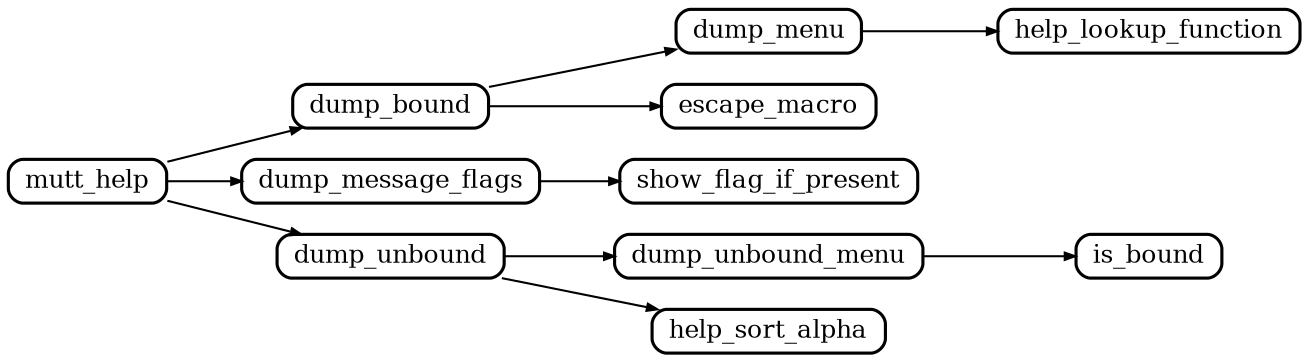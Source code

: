 digraph callgraph {
	graph [
		rankdir="LR"
		nodesep="0.2"
		ranksep="0.5"
		compound="true"
	]

	node [
		shape="Mrecord"
		fontsize="12"
		fillcolor="#ffffff"
		style="filled"
		height="0.2"
		penwidth="1.5"
		color="black"
	]

	edge [
		penwidth="1.0"
		arrowsize="0.5"
	]

	dump_bound         -> dump_menu
	dump_bound         -> escape_macro
	dump_menu          -> help_lookup_function
	dump_message_flags -> show_flag_if_present
	dump_unbound       -> dump_unbound_menu
	dump_unbound       -> help_sort_alpha
	dump_unbound_menu  -> is_bound
	mutt_help          -> dump_bound
	mutt_help          -> dump_message_flags
	mutt_help          -> dump_unbound

}
